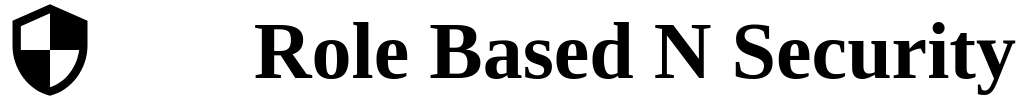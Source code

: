 <mxfile>
    <diagram id="sqF3yhsfq24dwx0VoLo9" name="ページ1">
        <mxGraphModel dx="867" dy="448" grid="1" gridSize="10" guides="1" tooltips="1" connect="1" arrows="1" fold="1" page="1" pageScale="1" pageWidth="827" pageHeight="1169" math="0" shadow="0">
            <root>
                <mxCell id="0"/>
                <mxCell id="1" parent="0"/>
                <mxCell id="3" value="Role Based N Security" style="text;html=1;align=right;verticalAlign=middle;whiteSpace=wrap;rounded=0;fontSize=40;fontStyle=1;fontFamily=Georgia;fontColor=#000000;" parent="1" vertex="1">
                    <mxGeometry width="510" height="50" as="geometry"/>
                </mxCell>
                <mxCell id="2" value="" style="shape=image;verticalLabelPosition=bottom;labelBackgroundColor=none;verticalAlign=top;aspect=fixed;imageAspect=0;image=data:image/svg+xml,PHN2ZyB4bWxucz0iaHR0cDovL3d3dy53My5vcmcvMjAwMC9zdmciIGhlaWdodD0iMjQiIHZpZXdCb3g9IjAgMCAyNCAyNCIgd2lkdGg9IjI0IiBmaWxsPSIjMDAwMDAwIj48cGF0aCBkPSJNMCAwaDI0djI0SDB6IiBmaWxsPSJub25lIi8+PHBhdGggZD0iTTEyIDFMMyA1djZjMCA1LjU1IDMuODQgMTAuNzQgOSAxMiA1LjE2LTEuMjYgOS02LjQ1IDktMTJWNWwtOS00em0wIDEwLjk5aDdjLS41MyA0LjEyLTMuMjggNy43OS03IDguOTRWMTJINVY2LjNsNy0zLjExdjguOHoiLz48L3N2Zz4=;sketch=0;strokeColor=none;" parent="1" vertex="1">
                    <mxGeometry width="50" height="50" as="geometry"/>
                </mxCell>
            </root>
        </mxGraphModel>
    </diagram>
</mxfile>
